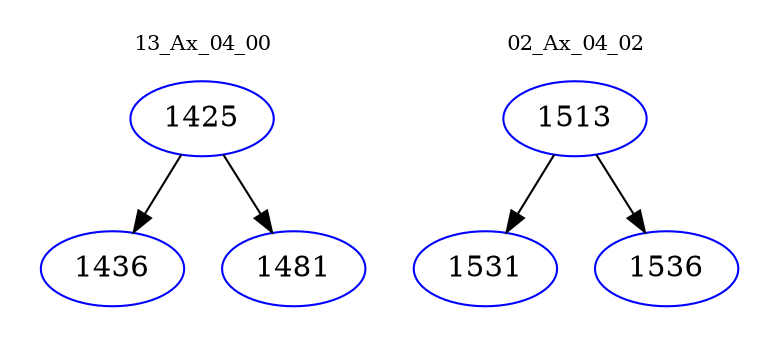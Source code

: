 digraph{
subgraph cluster_0 {
color = white
label = "13_Ax_04_00";
fontsize=10;
T0_1425 [label="1425", color="blue"]
T0_1425 -> T0_1436 [color="black"]
T0_1436 [label="1436", color="blue"]
T0_1425 -> T0_1481 [color="black"]
T0_1481 [label="1481", color="blue"]
}
subgraph cluster_1 {
color = white
label = "02_Ax_04_02";
fontsize=10;
T1_1513 [label="1513", color="blue"]
T1_1513 -> T1_1531 [color="black"]
T1_1531 [label="1531", color="blue"]
T1_1513 -> T1_1536 [color="black"]
T1_1536 [label="1536", color="blue"]
}
}
